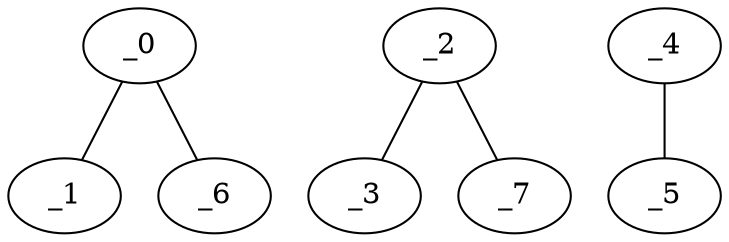 graph HP1_0045 {
	_0	 [x="0.96",
		y="2.86"];
	_1	 [x="1.03022",
		y="0.664324"];
	_0 -- _1;
	_6	 [x="2.03073",
		y="0.590679"];
	_0 -- _6;
	_2	 [x="2.06",
		y="0.66"];
	_3	 [x="2.12258",
		y="2.92399"];
	_2 -- _3;
	_7	 [x="0.887972",
		y="0.0689761"];
	_2 -- _7;
	_4	 [x="0.828079",
		y="1.75679"];
	_5	 [x="2.38664",
		y="1.80978"];
	_4 -- _5;
}
